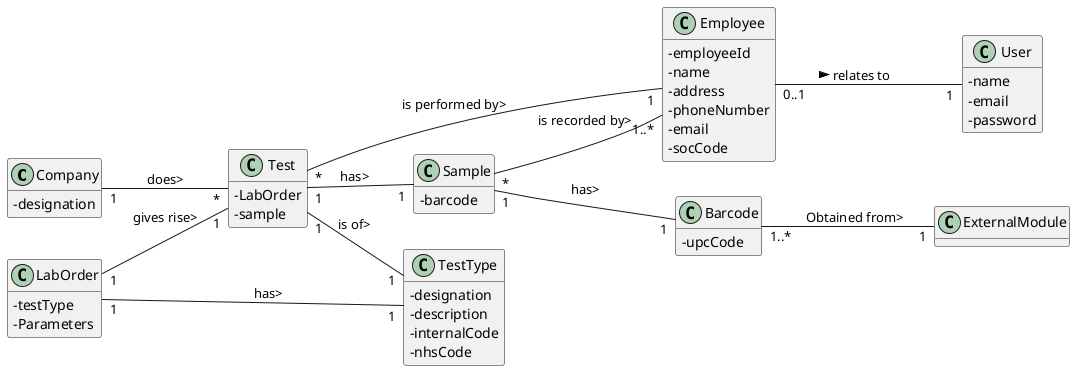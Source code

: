 @startuml
hide methods
left to right direction
skinparam classAttributeIconSize 0


class Company {
  -designation
}

class Employee {
  -employeeId
  -name
  -address
  -phoneNumber
  -email
  -socCode
}



class User{
  -name
  -email
  -password
}

class Test{
-LabOrder
-sample
}

class Sample{

-barcode
}

class TestType{
-designation
-description
-internalCode
-nhsCode
}
class LabOrder{
-testType
-Parameters
}
class Barcode{
-upcCode
}

Company "1" -- "*" Test: does>
Test "1" -- "1" Sample : has>
Test "*" -- "1" Employee : is performed by>
Test "1" -- "1" TestType : is of>
Employee "0..1" -- "1" User: relates to >
Sample "*" -- "1..*" Employee : is recorded by>
LabOrder "1" -- "1" Test : gives rise>

Sample "1" -- "1" Barcode : has>

Barcode "1..*" -- "1" ExternalModule : Obtained from>

LabOrder "1" -- "1" TestType : has>
@enduml